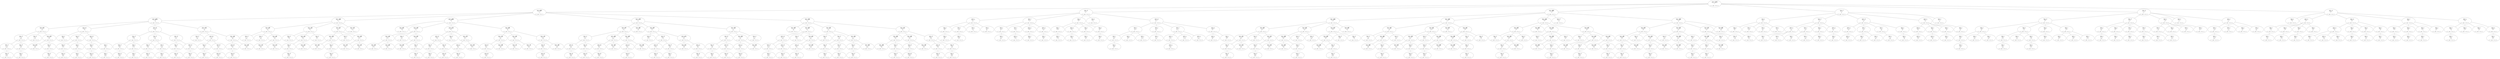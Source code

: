 graph "G" {
  node [
    fontname = "Courier";
  ];
  "26515" [
    label = "Visits: 1793269\nValue: 1791181.5\nX . O \n. X . \n. . . \n\nO \"X\" jogou, vez do \"O\":\n";
  ];
  "26516" [
    label = "Visits: 806256\nValue: 805127\nX . O \n. X . \n. . O \n\nO \"O\" jogou, vez do \"X\":\n";
  ];
  "26517" [
    label = "Visits: 158265\nValue: 158023.5\nX . O \n. X X \n. . O \n\nO \"X\" jogou, vez do \"O\":\n";
  ];
  "26518" [
    label = "Visits: 81341\nValue: 81273\nX . O \n. X X \nO . O \n\nO \"O\" jogou, vez do \"X\":\n";
  ];
  "26519" [
    label = "Visits: 22\nValue: 0\nX . O \n. X X \nO X O \n\nO \"X\" jogou, vez do \"O\":\n";
  ];
  "26520" [
    label = "Visits: 11\nValue: 0\nX . O \nO X X \nO X O \n\nO \"O\" jogou, vez do \"X\":\n";
  ];
  "26521" [
    label = "Visits: 10\nValue: 0\nX X O \nO X X \nO X O \n\nO \"X\" jogou, vez do \"O\":\n";
  ];
  "26522" [
    label = "Visits: 10\nValue: 0\nX O O \n. X X \nO X O \n\nO \"O\" jogou, vez do \"X\":\n";
  ];
  "26523" [
    label = "Visits: 9\nValue: 0\nX O O \nX X X \nO X O \n\nO \"X\" jogou, vez do \"O\":\n";
  ];
  "26524" [
    label = "Visits: 22\nValue: 0\nX . O \nX X X \nO . O \n\nO \"X\" jogou, vez do \"O\":\n";
  ];
  "26525" [
    label = "Visits: 81296\nValue: 81273\nX X O \n. X X \nO . O \n\nO \"X\" jogou, vez do \"O\":\n";
  ];
  "26526" [
    label = "Visits: 81273\nValue: 81273\nX X O \n. X X \nO O O \n\nO \"O\" jogou, vez do \"X\":\n";
  ];
  "26527" [
    label = "Visits: 22\nValue: 0\nX X O \nO X X \nO . O \n\nO \"O\" jogou, vez do \"X\":\n";
  ];
  "26528" [
    label = "Visits: 21\nValue: 0\nX X O \nO X X \nO X O \n\nO \"X\" jogou, vez do \"O\":\n";
  ];
  "26529" [
    label = "Visits: 45\nValue: 12.5\nX O O \n. X X \n. . O \n\nO \"O\" jogou, vez do \"X\":\n";
  ];
  "26530" [
    label = "Visits: 8\nValue: 0\nX O O \nX X X \n. . O \n\nO \"X\" jogou, vez do \"O\":\n";
  ];
  "26531" [
    label = "Visits: 18\nValue: 6\nX O O \n. X X \nX . O \n\nO \"X\" jogou, vez do \"O\":\n";
  ];
  "26532" [
    label = "Visits: 12\nValue: 6\nX O O \nO X X \nX . O \n\nO \"O\" jogou, vez do \"X\":\n";
  ];
  "26533" [
    label = "Visits: 11\nValue: 5.5\nX O O \nO X X \nX X O \n\nO \"X\" jogou, vez do \"O\":\n";
  ];
  "26534" [
    label = "Visits: 5\nValue: 0\nX O O \n. X X \nX O O \n\nO \"O\" jogou, vez do \"X\":\n";
  ];
  "26535" [
    label = "Visits: 4\nValue: 0\nX O O \nX X X \nX O O \n\nO \"X\" jogou, vez do \"O\":\n";
  ];
  "26536" [
    label = "Visits: 18\nValue: 6.5\nX O O \n. X X \n. X O \n\nO \"X\" jogou, vez do \"O\":\n";
  ];
  "26537" [
    label = "Visits: 12\nValue: 6\nX O O \nO X X \n. X O \n\nO \"O\" jogou, vez do \"X\":\n";
  ];
  "26538" [
    label = "Visits: 11\nValue: 5.5\nX O O \nO X X \nX X O \n\nO \"X\" jogou, vez do \"O\":\n";
  ];
  "26539" [
    label = "Visits: 5\nValue: 0\nX O O \n. X X \nO X O \n\nO \"O\" jogou, vez do \"X\":\n";
  ];
  "26540" [
    label = "Visits: 4\nValue: 0\nX O O \nX X X \nO X O \n\nO \"X\" jogou, vez do \"O\":\n";
  ];
  "26541" [
    label = "Visits: 65\nValue: 26.5\nX . O \nO X X \n. . O \n\nO \"O\" jogou, vez do \"X\":\n";
  ];
  "26542" [
    label = "Visits: 18\nValue: 6\nX X O \nO X X \n. . O \n\nO \"X\" jogou, vez do \"O\":\n";
  ];
  "26543" [
    label = "Visits: 12\nValue: 6\nX X O \nO X X \n. O O \n\nO \"O\" jogou, vez do \"X\":\n";
  ];
  "26544" [
    label = "Visits: 11\nValue: 5.5\nX X O \nO X X \nX O O \n\nO \"X\" jogou, vez do \"O\":\n";
  ];
  "26545" [
    label = "Visits: 5\nValue: 0\nX X O \nO X X \nO . O \n\nO \"O\" jogou, vez do \"X\":\n";
  ];
  "26546" [
    label = "Visits: 4\nValue: 0\nX X O \nO X X \nO X O \n\nO \"X\" jogou, vez do \"O\":\n";
  ];
  "26547" [
    label = "Visits: 18\nValue: 6\nX . O \nO X X \n. X O \n\nO \"X\" jogou, vez do \"O\":\n";
  ];
  "26548" [
    label = "Visits: 12\nValue: 6\nX O O \nO X X \n. X O \n\nO \"O\" jogou, vez do \"X\":\n";
  ];
  "26549" [
    label = "Visits: 11\nValue: 5.5\nX O O \nO X X \nX X O \n\nO \"X\" jogou, vez do \"O\":\n";
  ];
  "26550" [
    label = "Visits: 5\nValue: 0\nX . O \nO X X \nO X O \n\nO \"O\" jogou, vez do \"X\":\n";
  ];
  "26551" [
    label = "Visits: 4\nValue: 0\nX X O \nO X X \nO X O \n\nO \"X\" jogou, vez do \"O\":\n";
  ];
  "26552" [
    label = "Visits: 28\nValue: 14\nX . O \nO X X \nX . O \n\nO \"X\" jogou, vez do \"O\":\n";
  ];
  "26553" [
    label = "Visits: 14\nValue: 7\nX O O \nO X X \nX . O \n\nO \"O\" jogou, vez do \"X\":\n";
  ];
  "26554" [
    label = "Visits: 13\nValue: 6.5\nX O O \nO X X \nX X O \n\nO \"X\" jogou, vez do \"O\":\n";
  ];
  "26555" [
    label = "Visits: 13\nValue: 6.5\nX . O \nO X X \nX O O \n\nO \"O\" jogou, vez do \"X\":\n";
  ];
  "26556" [
    label = "Visits: 12\nValue: 6\nX X O \nO X X \nX O O \n\nO \"X\" jogou, vez do \"O\":\n";
  ];
  "26557" [
    label = "Visits: 76813\nValue: 76710.5\nX . O \n. X X \n. O O \n\nO \"O\" jogou, vez do \"X\":\n";
  ];
  "26558" [
    label = "Visits: 22\nValue: 0\nX . O \nX X X \n. O O \n\nO \"X\" jogou, vez do \"O\":\n";
  ];
  "26559" [
    label = "Visits: 62\nValue: 25.5\nX . O \n. X X \nX O O \n\nO \"X\" jogou, vez do \"O\":\n";
  ];
  "26560" [
    label = "Visits: 11\nValue: 0\nX O O \n. X X \nX O O \n\nO \"O\" jogou, vez do \"X\":\n";
  ];
  "26561" [
    label = "Visits: 10\nValue: 0\nX O O \nX X X \nX O O \n\nO \"X\" jogou, vez do \"O\":\n";
  ];
  "26562" [
    label = "Visits: 50\nValue: 25\nX . O \nO X X \nX O O \n\nO \"O\" jogou, vez do \"X\":\n";
  ];
  "26563" [
    label = "Visits: 49\nValue: 24.5\nX X O \nO X X \nX O O \n\nO \"X\" jogou, vez do \"O\":\n";
  ];
  "26564" [
    label = "Visits: 76728\nValue: 76685\nX X O \n. X X \n. O O \n\nO \"X\" jogou, vez do \"O\":\n";
  ];
  "26565" [
    label = "Visits: 85\nValue: 42.5\nX X O \nO X X \n. O O \n\nO \"O\" jogou, vez do \"X\":\n";
  ];
  "26566" [
    label = "Visits: 84\nValue: 42\nX X O \nO X X \nX O O \n\nO \"X\" jogou, vez do \"O\":\n";
  ];
  "26567" [
    label = "Visits: 76642\nValue: 76642\nX X O \n. X X \nO O O \n\nO \"O\" jogou, vez do \"X\":\n";
  ];
  "26568" [
    label = "Visits: 176228\nValue: 176080\nX . O \nX X . \n. . O \n\nO \"X\" jogou, vez do \"O\":\n";
  ];
  "26569" [
    label = "Visits: 43530\nValue: 43487\nX . O \nX X . \n. O O \n\nO \"O\" jogou, vez do \"X\":\n";
  ];
  "26570" [
    label = "Visits: 21\nValue: 0\nX . O \nX X . \nX O O \n\nO \"X\" jogou, vez do \"O\":\n";
  ];
  "26571" [
    label = "Visits: 21\nValue: 0\nX . O \nX X X \n. O O \n\nO \"X\" jogou, vez do \"O\":\n";
  ];
  "26572" [
    label = "Visits: 43487\nValue: 43487\nX X O \nX X . \n. O O \n\nO \"X\" jogou, vez do \"O\":\n";
  ];
  "26573" [
    label = "Visits: 21743\nValue: 21743\nX X O \nX X O \n. O O \n\nO \"O\" jogou, vez do \"X\":\n";
  ];
  "26574" [
    label = "Visits: 21743\nValue: 21743\nX X O \nX X . \nO O O \n\nO \"O\" jogou, vez do \"X\":\n";
  ];
  "26575" [
    label = "Visits: 41559\nValue: 41495\nX O O \nX X . \n. . O \n\nO \"O\" jogou, vez do \"X\":\n";
  ];
  "26576" [
    label = "Visits: 21\nValue: 0\nX O O \nX X X \n. . O \n\nO \"X\" jogou, vez do \"O\":\n";
  ];
  "26577" [
    label = "Visits: 41516\nValue: 41495\nX O O \nX X . \n. X O \n\nO \"X\" jogou, vez do \"O\":\n";
  ];
  "26578" [
    label = "Visits: 21\nValue: 0\nX O O \nX X . \nO X O \n\nO \"O\" jogou, vez do \"X\":\n";
  ];
  "26579" [
    label = "Visits: 20\nValue: 0\nX O O \nX X X \nO X O \n\nO \"X\" jogou, vez do \"O\":\n";
  ];
  "26580" [
    label = "Visits: 41494\nValue: 41494\nX O O \nX X O \n. X O \n\nO \"O\" jogou, vez do \"X\":\n";
  ];
  "26581" [
    label = "Visits: 21\nValue: 0\nX O O \nX X . \nX . O \n\nO \"X\" jogou, vez do \"O\":\n";
  ];
  "26582" [
    label = "Visits: 43715\nValue: 43674\nX . O \nX X . \nO . O \n\nO \"O\" jogou, vez do \"X\":\n";
  ];
  "26583" [
    label = "Visits: 21188\nValue: 21168\nX . O \nX X . \nO X O \n\nO \"X\" jogou, vez do \"O\":\n";
  ];
  "26584" [
    label = "Visits: 21168\nValue: 21168\nX . O \nX X O \nO X O \n\nO \"O\" jogou, vez do \"X\":\n";
  ];
  "26585" [
    label = "Visits: 19\nValue: 0\nX O O \nX X . \nO X O \n\nO \"O\" jogou, vez do \"X\":\n";
  ];
  "26586" [
    label = "Visits: 18\nValue: 0\nX O O \nX X X \nO X O \n\nO \"X\" jogou, vez do \"O\":\n";
  ];
  "26587" [
    label = "Visits: 21\nValue: 0\nX . O \nX X X \nO . O \n\nO \"X\" jogou, vez do \"O\":\n";
  ];
  "26588" [
    label = "Visits: 22505\nValue: 22505\nX X O \nX X . \nO . O \n\nO \"X\" jogou, vez do \"O\":\n";
  ];
  "26589" [
    label = "Visits: 11252\nValue: 11252\nX X O \nX X O \nO . O \n\nO \"O\" jogou, vez do \"X\":\n";
  ];
  "26590" [
    label = "Visits: 11252\nValue: 11252\nX X O \nX X . \nO O O \n\nO \"O\" jogou, vez do \"X\":\n";
  ];
  "26591" [
    label = "Visits: 47423\nValue: 47423\nX . O \nX X O \n. . O \n\nO \"O\" jogou, vez do \"X\":\n";
  ];
  "26592" [
    label = "Visits: 165902\nValue: 165699.5\nX X O \n. X . \n. . O \n\nO \"X\" jogou, vez do \"O\":\n";
  ];
  "26593" [
    label = "Visits: 46072\nValue: 46072\nX X O \n. X O \n. . O \n\nO \"O\" jogou, vez do \"X\":\n";
  ];
  "26594" [
    label = "Visits: 42406\nValue: 42365\nX X O \n. X . \nO . O \n\nO \"O\" jogou, vez do \"X\":\n";
  ];
  "26595" [
    label = "Visits: 21842\nValue: 21842\nX X O \nX X . \nO . O \n\nO \"X\" jogou, vez do \"O\":\n";
  ];
  "26596" [
    label = "Visits: 10921\nValue: 10921\nX X O \nX X O \nO . O \n\nO \"O\" jogou, vez do \"X\":\n";
  ];
  "26597" [
    label = "Visits: 10920\nValue: 10920\nX X O \nX X . \nO O O \n\nO \"O\" jogou, vez do \"X\":\n";
  ];
  "26598" [
    label = "Visits: 21\nValue: 0\nX X O \n. X . \nO X O \n\nO \"X\" jogou, vez do \"O\":\n";
  ];
  "26599" [
    label = "Visits: 20542\nValue: 20522\nX X O \n. X X \nO . O \n\nO \"X\" jogou, vez do \"O\":\n";
  ];
  "26600" [
    label = "Visits: 20522\nValue: 20522\nX X O \n. X X \nO O O \n\nO \"O\" jogou, vez do \"X\":\n";
  ];
  "26601" [
    label = "Visits: 19\nValue: 0\nX X O \nO X X \nO . O \n\nO \"O\" jogou, vez do \"X\":\n";
  ];
  "26602" [
    label = "Visits: 18\nValue: 0\nX X O \nO X X \nO X O \n\nO \"X\" jogou, vez do \"O\":\n";
  ];
  "26603" [
    label = "Visits: 37339\nValue: 37244.5\nX X O \nO X . \n. . O \n\nO \"O\" jogou, vez do \"X\":\n";
  ];
  "26604" [
    label = "Visits: 57\nValue: 23.5\nX X O \nO X X \n. . O \n\nO \"X\" jogou, vez do \"O\":\n";
  ];
  "26605" [
    label = "Visits: 10\nValue: 0\nX X O \nO X X \nO . O \n\nO \"O\" jogou, vez do \"X\":\n";
  ];
  "26606" [
    label = "Visits: 9\nValue: 0\nX X O \nO X X \nO X O \n\nO \"X\" jogou, vez do \"O\":\n";
  ];
  "26607" [
    label = "Visits: 46\nValue: 23\nX X O \nO X X \n. O O \n\nO \"O\" jogou, vez do \"X\":\n";
  ];
  "26608" [
    label = "Visits: 45\nValue: 22.5\nX X O \nO X X \nX O O \n\nO \"X\" jogou, vez do \"O\":\n";
  ];
  "26609" [
    label = "Visits: 21\nValue: 0\nX X O \nO X . \n. X O \n\nO \"X\" jogou, vez do \"O\":\n";
  ];
  "26610" [
    label = "Visits: 37260\nValue: 37221\nX X O \nO X . \nX . O \n\nO \"X\" jogou, vez do \"O\":\n";
  ];
  "26611" [
    label = "Visits: 77\nValue: 38.5\nX X O \nO X . \nX O O \n\nO \"O\" jogou, vez do \"X\":\n";
  ];
  "26612" [
    label = "Visits: 76\nValue: 38\nX X O \nO X X \nX O O \n\nO \"X\" jogou, vez do \"O\":\n";
  ];
  "26613" [
    label = "Visits: 37182\nValue: 37182\nX X O \nO X O \nX . O \n\nO \"O\" jogou, vez do \"X\":\n";
  ];
  "26614" [
    label = "Visits: 40084\nValue: 40018\nX X O \n. X . \n. O O \n\nO \"O\" jogou, vez do \"X\":\n";
  ];
  "26615" [
    label = "Visits: 12765\nValue: 12732\nX X O \n. X . \nX O O \n\nO \"X\" jogou, vez do \"O\":\n";
  ];
  "26616" [
    label = "Visits: 66\nValue: 33\nX X O \nO X . \nX O O \n\nO \"O\" jogou, vez do \"X\":\n";
  ];
  "26617" [
    label = "Visits: 65\nValue: 32.5\nX X O \nO X X \nX O O \n\nO \"X\" jogou, vez do \"O\":\n";
  ];
  "26618" [
    label = "Visits: 12698\nValue: 12698\nX X O \n. X O \nX O O \n\nO \"O\" jogou, vez do \"X\":\n";
  ];
  "26619" [
    label = "Visits: 14553\nValue: 14553\nX X O \nX X . \n. O O \n\nO \"X\" jogou, vez do \"O\":\n";
  ];
  "26620" [
    label = "Visits: 7276\nValue: 7276\nX X O \nX X . \nO O O \n\nO \"O\" jogou, vez do \"X\":\n";
  ];
  "26621" [
    label = "Visits: 7276\nValue: 7276\nX X O \nX X O \n. O O \n\nO \"O\" jogou, vez do \"X\":\n";
  ];
  "26622" [
    label = "Visits: 12765\nValue: 12732\nX X O \n. X X \n. O O \n\nO \"X\" jogou, vez do \"O\":\n";
  ];
  "26623" [
    label = "Visits: 66\nValue: 33\nX X O \nO X X \n. O O \n\nO \"O\" jogou, vez do \"X\":\n";
  ];
  "26624" [
    label = "Visits: 65\nValue: 32.5\nX X O \nO X X \nX O O \n\nO \"X\" jogou, vez do \"O\":\n";
  ];
  "26625" [
    label = "Visits: 12698\nValue: 12698\nX X O \n. X X \nO O O \n\nO \"O\" jogou, vez do \"X\":\n";
  ];
  "26626" [
    label = "Visits: 147998\nValue: 147706\nX . O \n. X . \nX . O \n\nO \"X\" jogou, vez do \"O\":\n";
  ];
  "26627" [
    label = "Visits: 33824\nValue: 33717\nX . O \nO X . \nX . O \n\nO \"O\" jogou, vez do \"X\":\n";
  ];
  "26628" [
    label = "Visits: 74\nValue: 37\nX . O \nO X X \nX . O \n\nO \"X\" jogou, vez do \"O\":\n";
  ];
  "26629" [
    label = "Visits: 37\nValue: 18.5\nX . O \nO X X \nX O O \n\nO \"O\" jogou, vez do \"X\":\n";
  ];
  "26630" [
    label = "Visits: 36\nValue: 18\nX X O \nO X X \nX O O \n\nO \"X\" jogou, vez do \"O\":\n";
  ];
  "26631" [
    label = "Visits: 36\nValue: 18\nX O O \nO X X \nX . O \n\nO \"O\" jogou, vez do \"X\":\n";
  ];
  "26632" [
    label = "Visits: 35\nValue: 17.5\nX O O \nO X X \nX X O \n\nO \"X\" jogou, vez do \"O\":\n";
  ];
  "26633" [
    label = "Visits: 16891\nValue: 16856.5\nX . O \nO X . \nX X O \n\nO \"X\" jogou, vez do \"O\":\n";
  ];
  "26634" [
    label = "Visits: 69\nValue: 34.5\nX O O \nO X . \nX X O \n\nO \"O\" jogou, vez do \"X\":\n";
  ];
  "26635" [
    label = "Visits: 68\nValue: 34\nX O O \nO X X \nX X O \n\nO \"X\" jogou, vez do \"O\":\n";
  ];
  "26636" [
    label = "Visits: 16821\nValue: 16821\nX . O \nO X O \nX X O \n\nO \"O\" jogou, vez do \"X\":\n";
  ];
  "26637" [
    label = "Visits: 16858\nValue: 16823\nX X O \nO X . \nX . O \n\nO \"X\" jogou, vez do \"O\":\n";
  ];
  "26638" [
    label = "Visits: 69\nValue: 34.5\nX X O \nO X . \nX O O \n\nO \"O\" jogou, vez do \"X\":\n";
  ];
  "26639" [
    label = "Visits: 68\nValue: 34\nX X O \nO X X \nX O O \n\nO \"X\" jogou, vez do \"O\":\n";
  ];
  "26640" [
    label = "Visits: 16788\nValue: 16788\nX X O \nO X O \nX . O \n\nO \"O\" jogou, vez do \"X\":\n";
  ];
  "26641" [
    label = "Visits: 43602\nValue: 43602\nX . O \n. X O \nX . O \n\nO \"O\" jogou, vez do \"X\":\n";
  ];
  "26642" [
    label = "Visits: 35289\nValue: 35197\nX O O \n. X . \nX . O \n\nO \"O\" jogou, vez do \"X\":\n";
  ];
  "26643" [
    label = "Visits: 20\nValue: 0\nX O O \nX X . \nX . O \n\nO \"X\" jogou, vez do \"O\":\n";
  ];
  "26644" [
    label = "Visits: 56\nValue: 23\nX O O \n. X X \nX . O \n\nO \"X\" jogou, vez do \"O\":\n";
  ];
  "26645" [
    label = "Visits: 45\nValue: 22.5\nX O O \nO X X \nX . O \n\nO \"O\" jogou, vez do \"X\":\n";
  ];
  "26646" [
    label = "Visits: 44\nValue: 22\nX O O \nO X X \nX X O \n\nO \"X\" jogou, vez do \"O\":\n";
  ];
  "26647" [
    label = "Visits: 10\nValue: 0\nX O O \n. X X \nX O O \n\nO \"O\" jogou, vez do \"X\":\n";
  ];
  "26648" [
    label = "Visits: 9\nValue: 0\nX O O \nX X X \nX O O \n\nO \"X\" jogou, vez do \"O\":\n";
  ];
  "26649" [
    label = "Visits: 35212\nValue: 35173.5\nX O O \n. X . \nX X O \n\nO \"X\" jogou, vez do \"O\":\n";
  ];
  "26650" [
    label = "Visits: 35134\nValue: 35134\nX O O \n. X O \nX X O \n\nO \"O\" jogou, vez do \"X\":\n";
  ];
  "26651" [
    label = "Visits: 77\nValue: 38.5\nX O O \nO X . \nX X O \n\nO \"O\" jogou, vez do \"X\":\n";
  ];
  "26652" [
    label = "Visits: 76\nValue: 38\nX O O \nO X X \nX X O \n\nO \"X\" jogou, vez do \"O\":\n";
  ];
  "26653" [
    label = "Visits: 35282\nValue: 35189\nX . O \n. X . \nX O O \n\nO \"O\" jogou, vez do \"X\":\n";
  ];
  "26654" [
    label = "Visits: 56\nValue: 23\nX . O \n. X X \nX O O \n\nO \"X\" jogou, vez do \"O\":\n";
  ];
  "26655" [
    label = "Visits: 10\nValue: 0\nX O O \n. X X \nX O O \n\nO \"O\" jogou, vez do \"X\":\n";
  ];
  "26656" [
    label = "Visits: 9\nValue: 0\nX O O \nX X X \nX O O \n\nO \"X\" jogou, vez do \"O\":\n";
  ];
  "26657" [
    label = "Visits: 45\nValue: 22.5\nX . O \nO X X \nX O O \n\nO \"O\" jogou, vez do \"X\":\n";
  ];
  "26658" [
    label = "Visits: 44\nValue: 22\nX X O \nO X X \nX O O \n\nO \"X\" jogou, vez do \"O\":\n";
  ];
  "26659" [
    label = "Visits: 35204\nValue: 35165\nX X O \n. X . \nX O O \n\nO \"X\" jogou, vez do \"O\":\n";
  ];
  "26660" [
    label = "Visits: 77\nValue: 38.5\nX X O \nO X . \nX O O \n\nO \"O\" jogou, vez do \"X\":\n";
  ];
  "26661" [
    label = "Visits: 76\nValue: 38\nX X O \nO X X \nX O O \n\nO \"X\" jogou, vez do \"O\":\n";
  ];
  "26662" [
    label = "Visits: 35126\nValue: 35126\nX X O \n. X O \nX O O \n\nO \"O\" jogou, vez do \"X\":\n";
  ];
  "26663" [
    label = "Visits: 21\nValue: 0\nX . O \nX X . \nX O O \n\nO \"X\" jogou, vez do \"O\":\n";
  ];
  "26664" [
    label = "Visits: 157862\nValue: 157618\nX . O \n. X . \n. X O \n\nO \"X\" jogou, vez do \"O\":\n";
  ];
  "26665" [
    label = "Visits: 44999\nValue: 44999\nX . O \n. X O \n. X O \n\nO \"O\" jogou, vez do \"X\":\n";
  ];
  "26666" [
    label = "Visits: 36489\nValue: 36396\nX . O \nO X . \n. X O \n\nO \"O\" jogou, vez do \"X\":\n";
  ];
  "26667" [
    label = "Visits: 54\nValue: 21.5\nX . O \nO X X \n. X O \n\nO \"X\" jogou, vez do \"O\":\n";
  ];
  "26668" [
    label = "Visits: 10\nValue: 0\nX . O \nO X X \nO X O \n\nO \"O\" jogou, vez do \"X\":\n";
  ];
  "26669" [
    label = "Visits: 9\nValue: 0\nX X O \nO X X \nO X O \n\nO \"X\" jogou, vez do \"O\":\n";
  ];
  "26670" [
    label = "Visits: 43\nValue: 21.5\nX O O \nO X X \n. X O \n\nO \"O\" jogou, vez do \"X\":\n";
  ];
  "26671" [
    label = "Visits: 42\nValue: 21\nX O O \nO X X \nX X O \n\nO \"X\" jogou, vez do \"O\":\n";
  ];
  "26672" [
    label = "Visits: 21\nValue: 0\nX X O \nO X . \n. X O \n\nO \"X\" jogou, vez do \"O\":\n";
  ];
  "26673" [
    label = "Visits: 36413\nValue: 36374\nX . O \nO X . \nX X O \n\nO \"X\" jogou, vez do \"O\":\n";
  ];
  "26674" [
    label = "Visits: 77\nValue: 38.5\nX O O \nO X . \nX X O \n\nO \"O\" jogou, vez do \"X\":\n";
  ];
  "26675" [
    label = "Visits: 76\nValue: 38\nX O O \nO X X \nX X O \n\nO \"X\" jogou, vez do \"O\":\n";
  ];
  "26676" [
    label = "Visits: 36335\nValue: 36335\nX . O \nO X O \nX X O \n\nO \"O\" jogou, vez do \"X\":\n";
  ];
  "26677" [
    label = "Visits: 39253\nValue: 39189\nX . O \n. X . \nO X O \n\nO \"O\" jogou, vez do \"X\":\n";
  ];
  "26678" [
    label = "Visits: 21\nValue: 0\nX X O \n. X . \nO X O \n\nO \"X\" jogou, vez do \"O\":\n";
  ];
  "26679" [
    label = "Visits: 21\nValue: 0\nX . O \n. X X \nO X O \n\nO \"X\" jogou, vez do \"O\":\n";
  ];
  "26680" [
    label = "Visits: 10\nValue: 0\nX O O \n. X X \nO X O \n\nO \"O\" jogou, vez do \"X\":\n";
  ];
  "26681" [
    label = "Visits: 9\nValue: 0\nX O O \nX X X \nO X O \n\nO \"X\" jogou, vez do \"O\":\n";
  ];
  "26682" [
    label = "Visits: 10\nValue: 0\nX . O \nO X X \nO X O \n\nO \"O\" jogou, vez do \"X\":\n";
  ];
  "26683" [
    label = "Visits: 9\nValue: 0\nX X O \nO X X \nO X O \n\nO \"X\" jogou, vez do \"O\":\n";
  ];
  "26684" [
    label = "Visits: 39210\nValue: 39189\nX . O \nX X . \nO X O \n\nO \"X\" jogou, vez do \"O\":\n";
  ];
  "26685" [
    label = "Visits: 21\nValue: 0\nX O O \nX X . \nO X O \n\nO \"O\" jogou, vez do \"X\":\n";
  ];
  "26686" [
    label = "Visits: 20\nValue: 0\nX O O \nX X X \nO X O \n\nO \"X\" jogou, vez do \"O\":\n";
  ];
  "26687" [
    label = "Visits: 39188\nValue: 39188\nX . O \nX X O \nO X O \n\nO \"O\" jogou, vez do \"X\":\n";
  ];
  "26688" [
    label = "Visits: 37120\nValue: 37033\nX O O \n. X . \n. X O \n\nO \"O\" jogou, vez do \"X\":\n";
  ];
  "26689" [
    label = "Visits: 19004\nValue: 18984\nX O O \nX X . \n. X O \n\nO \"X\" jogou, vez do \"O\":\n";
  ];
  "26690" [
    label = "Visits: 18984\nValue: 18984\nX O O \nX X O \n. X O \n\nO \"O\" jogou, vez do \"X\":\n";
  ];
  "26691" [
    label = "Visits: 19\nValue: 0\nX O O \nX X . \nO X O \n\nO \"O\" jogou, vez do \"X\":\n";
  ];
  "26692" [
    label = "Visits: 18\nValue: 0\nX O O \nX X X \nO X O \n\nO \"X\" jogou, vez do \"O\":\n";
  ];
  "26693" [
    label = "Visits: 18061\nValue: 18026\nX O O \n. X . \nX X O \n\nO \"X\" jogou, vez do \"O\":\n";
  ];
  "26694" [
    label = "Visits: 70\nValue: 35\nX O O \nO X . \nX X O \n\nO \"O\" jogou, vez do \"X\":\n";
  ];
  "26695" [
    label = "Visits: 69\nValue: 34.5\nX O O \nO X X \nX X O \n\nO \"X\" jogou, vez do \"O\":\n";
  ];
  "26696" [
    label = "Visits: 17990\nValue: 17990\nX O O \n. X O \nX X O \n\nO \"O\" jogou, vez do \"X\":\n";
  ];
  "26697" [
    label = "Visits: 54\nValue: 22\nX O O \n. X X \n. X O \n\nO \"X\" jogou, vez do \"O\":\n";
  ];
  "26698" [
    label = "Visits: 43\nValue: 21.5\nX O O \nO X X \n. X O \n\nO \"O\" jogou, vez do \"X\":\n";
  ];
  "26699" [
    label = "Visits: 42\nValue: 21\nX O O \nO X X \nX X O \n\nO \"X\" jogou, vez do \"O\":\n";
  ];
  "26700" [
    label = "Visits: 10\nValue: 0\nX O O \n. X X \nO X O \n\nO \"O\" jogou, vez do \"X\":\n";
  ];
  "26701" [
    label = "Visits: 9\nValue: 0\nX O O \nX X X \nO X O \n\nO \"X\" jogou, vez do \"O\":\n";
  ];
  "26702" [
    label = "Visits: 48\nValue: 11\nX . O \nO X . \n. . . \n\nO \"O\" jogou, vez do \"X\":\n";
  ];
  "26703" [
    label = "Visits: 7\nValue: 0.5\nX . O \nO X . \n. X . \n\nO \"X\" jogou, vez do \"O\":\n";
  ];
  "26704" [
    label = "Visits: 2\nValue: 0\nX O O \nO X . \n. X . \n\nO \"O\" jogou, vez do \"X\":\n";
  ];
  "26705" [
    label = "Visits: 1\nValue: 0\nX O O \nO X . \nX X . \n\nO \"X\" jogou, vez do \"O\":\n";
  ];
  "26706" [
    label = "Visits: 2\nValue: 0\nX . O \nO X O \n. X . \n\nO \"O\" jogou, vez do \"X\":\n";
  ];
  "26707" [
    label = "Visits: 1\nValue: 0\nX X O \nO X O \n. X . \n\nO \"X\" jogou, vez do \"O\":\n";
  ];
  "26708" [
    label = "Visits: 1\nValue: 0\nX . O \nO X . \n. X O \n\nO \"O\" jogou, vez do \"X\":\n";
  ];
  "26709" [
    label = "Visits: 1\nValue: 0\nX . O \nO X . \nO X . \n\nO \"O\" jogou, vez do \"X\":\n";
  ];
  "26710" [
    label = "Visits: 9\nValue: 2\nX . O \nO X X \n. . . \n\nO \"X\" jogou, vez do \"O\":\n";
  ];
  "26711" [
    label = "Visits: 2\nValue: 0\nX . O \nO X X \nO . . \n\nO \"O\" jogou, vez do \"X\":\n";
  ];
  "26712" [
    label = "Visits: 1\nValue: 0\nX . O \nO X X \nO X . \n\nO \"X\" jogou, vez do \"O\":\n";
  ];
  "26713" [
    label = "Visits: 2\nValue: 1\nX . O \nO X X \n. . O \n\nO \"O\" jogou, vez do \"X\":\n";
  ];
  "26714" [
    label = "Visits: 1\nValue: 0.5\nX X O \nO X X \n. . O \n\nO \"X\" jogou, vez do \"O\":\n";
  ];
  "26715" [
    label = "Visits: 2\nValue: 0.5\nX O O \nO X X \n. . . \n\nO \"O\" jogou, vez do \"X\":\n";
  ];
  "26716" [
    label = "Visits: 1\nValue: 0\nX O O \nO X X \n. X . \n\nO \"X\" jogou, vez do \"O\":\n";
  ];
  "26717" [
    label = "Visits: 2\nValue: 0.5\nX . O \nO X X \n. O . \n\nO \"O\" jogou, vez do \"X\":\n";
  ];
  "26718" [
    label = "Visits: 1\nValue: 0\nX X O \nO X X \n. O . \n\nO \"X\" jogou, vez do \"O\":\n";
  ];
  "26719" [
    label = "Visits: 9\nValue: 2\nX X O \nO X . \n. . . \n\nO \"X\" jogou, vez do \"O\":\n";
  ];
  "26720" [
    label = "Visits: 2\nValue: 1\nX X O \nO X O \n. . . \n\nO \"O\" jogou, vez do \"X\":\n";
  ];
  "26721" [
    label = "Visits: 1\nValue: 0\nX X O \nO X O \n. . X \n\nO \"X\" jogou, vez do \"O\":\n";
  ];
  "26722" [
    label = "Visits: 2\nValue: 0.5\nX X O \nO X . \n. . O \n\nO \"O\" jogou, vez do \"X\":\n";
  ];
  "26723" [
    label = "Visits: 1\nValue: 0\nX X O \nO X X \n. . O \n\nO \"X\" jogou, vez do \"O\":\n";
  ];
  "26724" [
    label = "Visits: 2\nValue: 0\nX X O \nO X . \n. O . \n\nO \"O\" jogou, vez do \"X\":\n";
  ];
  "26725" [
    label = "Visits: 1\nValue: 0\nX X O \nO X X \n. O . \n\nO \"X\" jogou, vez do \"O\":\n";
  ];
  "26726" [
    label = "Visits: 2\nValue: 0\nX X O \nO X . \nO . . \n\nO \"O\" jogou, vez do \"X\":\n";
  ];
  "26727" [
    label = "Visits: 1\nValue: 0\nX X O \nO X . \nO X . \n\nO \"X\" jogou, vez do \"O\":\n";
  ];
  "26728" [
    label = "Visits: 6\nValue: 0\nX . O \nO X . \n. . X \n\nO \"X\" jogou, vez do \"O\":\n";
  ];
  "26729" [
    label = "Visits: 16\nValue: 6.5\nX . O \nO X . \nX . . \n\nO \"X\" jogou, vez do \"O\":\n";
  ];
  "26730" [
    label = "Visits: 5\nValue: 2\nX . O \nO X O \nX . . \n\nO \"O\" jogou, vez do \"X\":\n";
  ];
  "26731" [
    label = "Visits: 2\nValue: 1\nX . O \nO X O \nX X . \n\nO \"X\" jogou, vez do \"O\":\n";
  ];
  "26732" [
    label = "Visits: 1\nValue: 0\nX O O \nO X O \nX X . \n\nO \"O\" jogou, vez do \"X\":\n";
  ];
  "26733" [
    label = "Visits: 1\nValue: 0\nX X O \nO X O \nX . . \n\nO \"X\" jogou, vez do \"O\":\n";
  ];
  "26734" [
    label = "Visits: 1\nValue: 0\nX . O \nO X O \nX . X \n\nO \"X\" jogou, vez do \"O\":\n";
  ];
  "26735" [
    label = "Visits: 2\nValue: 0\nX . O \nO X . \nX O . \n\nO \"O\" jogou, vez do \"X\":\n";
  ];
  "26736" [
    label = "Visits: 1\nValue: 0\nX . O \nO X . \nX O X \n\nO \"X\" jogou, vez do \"O\":\n";
  ];
  "26737" [
    label = "Visits: 5\nValue: 3\nX . O \nO X . \nX . O \n\nO \"O\" jogou, vez do \"X\":\n";
  ];
  "26738" [
    label = "Visits: 2\nValue: 1.5\nX X O \nO X . \nX . O \n\nO \"X\" jogou, vez do \"O\":\n";
  ];
  "26739" [
    label = "Visits: 1\nValue: 0.5\nX X O \nO X . \nX O O \n\nO \"O\" jogou, vez do \"X\":\n";
  ];
  "26740" [
    label = "Visits: 1\nValue: 0.5\nX . O \nO X X \nX . O \n\nO \"X\" jogou, vez do \"O\":\n";
  ];
  "26741" [
    label = "Visits: 1\nValue: 0.5\nX . O \nO X . \nX X O \n\nO \"X\" jogou, vez do \"O\":\n";
  ];
  "26742" [
    label = "Visits: 3\nValue: 0.5\nX O O \nO X . \nX . . \n\nO \"O\" jogou, vez do \"X\":\n";
  ];
  "26743" [
    label = "Visits: 1\nValue: 0.5\nX O O \nO X . \nX X . \n\nO \"X\" jogou, vez do \"O\":\n";
  ];
  "26744" [
    label = "Visits: 1\nValue: 0\nX O O \nO X X \nX . . \n\nO \"X\" jogou, vez do \"O\":\n";
  ];
  "26745" [
    label = "Visits: 986835\nValue: 986020\nX . O \n. X O \n. . . \n\nO \"O\" jogou, vez do \"X\":\n";
  ];
  "26746" [
    label = "Visits: 246646\nValue: 246449\nX . O \nX X O \n. . . \n\nO \"X\" jogou, vez do \"O\":\n";
  ];
  "26747" [
    label = "Visits: 60284\nValue: 60222\nX . O \nX X O \nO . . \n\nO \"O\" jogou, vez do \"X\":\n";
  ];
  "26748" [
    label = "Visits: 30131\nValue: 30111\nX . O \nX X O \nO X . \n\nO \"X\" jogou, vez do \"O\":\n";
  ];
  "26749" [
    label = "Visits: 20\nValue: 0\nX O O \nX X O \nO X . \n\nO \"O\" jogou, vez do \"X\":\n";
  ];
  "26750" [
    label = "Visits: 19\nValue: 0\nX O O \nX X O \nO X X \n\nO \"X\" jogou, vez do \"O\":\n";
  ];
  "26751" [
    label = "Visits: 30110\nValue: 30110\nX . O \nX X O \nO X O \n\nO \"O\" jogou, vez do \"X\":\n";
  ];
  "26752" [
    label = "Visits: 21\nValue: 0\nX . O \nX X O \nO . X \n\nO \"X\" jogou, vez do \"O\":\n";
  ];
  "26753" [
    label = "Visits: 30131\nValue: 30111\nX X O \nX X O \nO . . \n\nO \"X\" jogou, vez do \"O\":\n";
  ];
  "26754" [
    label = "Visits: 20\nValue: 0\nX X O \nX X O \nO O . \n\nO \"O\" jogou, vez do \"X\":\n";
  ];
  "26755" [
    label = "Visits: 19\nValue: 0\nX X O \nX X O \nO O X \n\nO \"X\" jogou, vez do \"O\":\n";
  ];
  "26756" [
    label = "Visits: 30110\nValue: 30110\nX X O \nX X O \nO . O \n\nO \"O\" jogou, vez do \"X\":\n";
  ];
  "26757" [
    label = "Visits: 59735\nValue: 59668\nX . O \nX X O \n. O . \n\nO \"O\" jogou, vez do \"X\":\n";
  ];
  "26758" [
    label = "Visits: 59690\nValue: 59668\nX X O \nX X O \n. O . \n\nO \"X\" jogou, vez do \"O\":\n";
  ];
  "26759" [
    label = "Visits: 59667\nValue: 59667\nX X O \nX X O \n. O O \n\nO \"O\" jogou, vez do \"X\":\n";
  ];
  "26760" [
    label = "Visits: 22\nValue: 0\nX X O \nX X O \nO O . \n\nO \"O\" jogou, vez do \"X\":\n";
  ];
  "26761" [
    label = "Visits: 21\nValue: 0\nX X O \nX X O \nO O X \n\nO \"X\" jogou, vez do \"O\":\n";
  ];
  "26762" [
    label = "Visits: 22\nValue: 0\nX . O \nX X O \n. O X \n\nO \"X\" jogou, vez do \"O\":\n";
  ];
  "26763" [
    label = "Visits: 22\nValue: 0\nX . O \nX X O \nX O . \n\nO \"X\" jogou, vez do \"O\":\n";
  ];
  "26764" [
    label = "Visits: 59734\nValue: 59667\nX O O \nX X O \n. . . \n\nO \"O\" jogou, vez do \"X\":\n";
  ];
  "26765" [
    label = "Visits: 59689\nValue: 59667\nX O O \nX X O \n. X . \n\nO \"X\" jogou, vez do \"O\":\n";
  ];
  "26766" [
    label = "Visits: 59666\nValue: 59666\nX O O \nX X O \n. X O \n\nO \"O\" jogou, vez do \"X\":\n";
  ];
  "26767" [
    label = "Visits: 22\nValue: 0\nX O O \nX X O \nO X . \n\nO \"O\" jogou, vez do \"X\":\n";
  ];
  "26768" [
    label = "Visits: 21\nValue: 0\nX O O \nX X O \nO X X \n\nO \"X\" jogou, vez do \"O\":\n";
  ];
  "26769" [
    label = "Visits: 22\nValue: 0\nX O O \nX X O \nX . . \n\nO \"X\" jogou, vez do \"O\":\n";
  ];
  "26770" [
    label = "Visits: 22\nValue: 0\nX O O \nX X O \n. . X \n\nO \"X\" jogou, vez do \"O\":\n";
  ];
  "26771" [
    label = "Visits: 66892\nValue: 66892\nX . O \nX X O \n. . O \n\nO \"O\" jogou, vez do \"X\":\n";
  ];
  "26772" [
    label = "Visits: 247091\nValue: 246896\nX . O \n. X O \nX . . \n\nO \"X\" jogou, vez do \"O\":\n";
  ];
  "26773" [
    label = "Visits: 59927\nValue: 59861\nX . O \n. X O \nX O . \n\nO \"O\" jogou, vez do \"X\":\n";
  ];
  "26774" [
    label = "Visits: 22\nValue: 0\nX . O \n. X O \nX O X \n\nO \"X\" jogou, vez do \"O\":\n";
  ];
  "26775" [
    label = "Visits: 59882\nValue: 59860\nX X O \n. X O \nX O . \n\nO \"X\" jogou, vez do \"O\":\n";
  ];
  "26776" [
    label = "Visits: 59859\nValue: 59859\nX X O \n. X O \nX O O \n\nO \"O\" jogou, vez do \"X\":\n";
  ];
  "26777" [
    label = "Visits: 22\nValue: 0\nX X O \nO X O \nX O . \n\nO \"O\" jogou, vez do \"X\":\n";
  ];
  "26778" [
    label = "Visits: 21\nValue: 0\nX X O \nO X O \nX O X \n\nO \"X\" jogou, vez do \"O\":\n";
  ];
  "26779" [
    label = "Visits: 22\nValue: 0\nX . O \nX X O \nX O . \n\nO \"X\" jogou, vez do \"O\":\n";
  ];
  "26780" [
    label = "Visits: 60257\nValue: 60194\nX . O \nO X O \nX . . \n\nO \"O\" jogou, vez do \"X\":\n";
  ];
  "26781" [
    label = "Visits: 30156\nValue: 30136\nX . O \nO X O \nX X . \n\nO \"X\" jogou, vez do \"O\":\n";
  ];
  "26782" [
    label = "Visits: 30135\nValue: 30135\nX . O \nO X O \nX X O \n\nO \"O\" jogou, vez do \"X\":\n";
  ];
  "26783" [
    label = "Visits: 20\nValue: 0\nX O O \nO X O \nX X . \n\nO \"O\" jogou, vez do \"X\":\n";
  ];
  "26784" [
    label = "Visits: 19\nValue: 0\nX O O \nO X O \nX X X \n\nO \"X\" jogou, vez do \"O\":\n";
  ];
  "26785" [
    label = "Visits: 21\nValue: 0\nX . O \nO X O \nX . X \n\nO \"X\" jogou, vez do \"O\":\n";
  ];
  "26786" [
    label = "Visits: 30079\nValue: 30058\nX X O \nO X O \nX . . \n\nO \"X\" jogou, vez do \"O\":\n";
  ];
  "26787" [
    label = "Visits: 20\nValue: 0\nX X O \nO X O \nX O . \n\nO \"O\" jogou, vez do \"X\":\n";
  ];
  "26788" [
    label = "Visits: 19\nValue: 0\nX X O \nO X O \nX O X \n\nO \"X\" jogou, vez do \"O\":\n";
  ];
  "26789" [
    label = "Visits: 30058\nValue: 30058\nX X O \nO X O \nX . O \n\nO \"O\" jogou, vez do \"X\":\n";
  ];
  "26790" [
    label = "Visits: 66979\nValue: 66979\nX . O \n. X O \nX . O \n\nO \"O\" jogou, vez do \"X\":\n";
  ];
  "26791" [
    label = "Visits: 59927\nValue: 59861\nX O O \n. X O \nX . . \n\nO \"O\" jogou, vez do \"X\":\n";
  ];
  "26792" [
    label = "Visits: 59882\nValue: 59860\nX O O \n. X O \nX X . \n\nO \"X\" jogou, vez do \"O\":\n";
  ];
  "26793" [
    label = "Visits: 59859\nValue: 59859\nX O O \n. X O \nX X O \n\nO \"O\" jogou, vez do \"X\":\n";
  ];
  "26794" [
    label = "Visits: 22\nValue: 0\nX O O \nO X O \nX X . \n\nO \"O\" jogou, vez do \"X\":\n";
  ];
  "26795" [
    label = "Visits: 21\nValue: 0\nX O O \nO X O \nX X X \n\nO \"X\" jogou, vez do \"O\":\n";
  ];
  "26796" [
    label = "Visits: 22\nValue: 0\nX O O \nX X O \nX . . \n\nO \"X\" jogou, vez do \"O\":\n";
  ];
  "26797" [
    label = "Visits: 22\nValue: 0\nX O O \n. X O \nX . X \n\nO \"X\" jogou, vez do \"O\":\n";
  ];
  "26798" [
    label = "Visits: 246423\nValue: 246225\nX X O \n. X O \n. . . \n\nO \"X\" jogou, vez do \"O\":\n";
  ];
  "26799" [
    label = "Visits: 59596\nValue: 59528\nX X O \n. X O \nO . . \n\nO \"O\" jogou, vez do \"X\":\n";
  ];
  "26800" [
    label = "Visits: 22\nValue: 0\nX X O \n. X O \nO . X \n\nO \"X\" jogou, vez do \"O\":\n";
  ];
  "26801" [
    label = "Visits: 59551\nValue: 59528\nX X O \nX X O \nO . . \n\nO \"X\" jogou, vez do \"O\":\n";
  ];
  "26802" [
    label = "Visits: 22\nValue: 0\nX X O \nX X O \nO O . \n\nO \"O\" jogou, vez do \"X\":\n";
  ];
  "26803" [
    label = "Visits: 21\nValue: 0\nX X O \nX X O \nO O X \n\nO \"X\" jogou, vez do \"O\":\n";
  ];
  "26804" [
    label = "Visits: 59528\nValue: 59528\nX X O \nX X O \nO . O \n\nO \"O\" jogou, vez do \"X\":\n";
  ];
  "26805" [
    label = "Visits: 22\nValue: 0\nX X O \n. X O \nO X . \n\nO \"X\" jogou, vez do \"O\":\n";
  ];
  "26806" [
    label = "Visits: 66863\nValue: 66863\nX X O \n. X O \n. . O \n\nO \"O\" jogou, vez do \"X\":\n";
  ];
  "26807" [
    label = "Visits: 59707\nValue: 59640\nX X O \nO X O \n. . . \n\nO \"O\" jogou, vez do \"X\":\n";
  ];
  "26808" [
    label = "Visits: 22\nValue: 0\nX X O \nO X O \n. . X \n\nO \"X\" jogou, vez do \"O\":\n";
  ];
  "26809" [
    label = "Visits: 59662\nValue: 59639\nX X O \nO X O \nX . . \n\nO \"X\" jogou, vez do \"O\":\n";
  ];
  "26810" [
    label = "Visits: 59639\nValue: 59639\nX X O \nO X O \nX . O \n\nO \"O\" jogou, vez do \"X\":\n";
  ];
  "26811" [
    label = "Visits: 22\nValue: 0\nX X O \nO X O \nX O . \n\nO \"O\" jogou, vez do \"X\":\n";
  ];
  "26812" [
    label = "Visits: 21\nValue: 0\nX X O \nO X O \nX O X \n\nO \"X\" jogou, vez do \"O\":\n";
  ];
  "26813" [
    label = "Visits: 22\nValue: 0\nX X O \nO X O \n. X . \n\nO \"X\" jogou, vez do \"O\":\n";
  ];
  "26814" [
    label = "Visits: 60256\nValue: 60194\nX X O \n. X O \n. O . \n\nO \"O\" jogou, vez do \"X\":\n";
  ];
  "26815" [
    label = "Visits: 21\nValue: 0\nX X O \n. X O \n. O X \n\nO \"X\" jogou, vez do \"O\":\n";
  ];
  "26816" [
    label = "Visits: 30078\nValue: 30057\nX X O \n. X O \nX O . \n\nO \"X\" jogou, vez do \"O\":\n";
  ];
  "26817" [
    label = "Visits: 30057\nValue: 30057\nX X O \n. X O \nX O O \n\nO \"O\" jogou, vez do \"X\":\n";
  ];
  "26818" [
    label = "Visits: 20\nValue: 0\nX X O \nO X O \nX O . \n\nO \"O\" jogou, vez do \"X\":\n";
  ];
  "26819" [
    label = "Visits: 19\nValue: 0\nX X O \nO X O \nX O X \n\nO \"X\" jogou, vez do \"O\":\n";
  ];
  "26820" [
    label = "Visits: 30156\nValue: 30136\nX X O \nX X O \n. O . \n\nO \"X\" jogou, vez do \"O\":\n";
  ];
  "26821" [
    label = "Visits: 30135\nValue: 30135\nX X O \nX X O \n. O O \n\nO \"O\" jogou, vez do \"X\":\n";
  ];
  "26822" [
    label = "Visits: 20\nValue: 0\nX X O \nX X O \nO O . \n\nO \"O\" jogou, vez do \"X\":\n";
  ];
  "26823" [
    label = "Visits: 19\nValue: 0\nX X O \nX X O \nO O X \n\nO \"X\" jogou, vez do \"O\":\n";
  ];
  "26824" [
    label = "Visits: 28\nValue: 0\nX . O \n. X O \n. . X \n\nO \"X\" jogou, vez do \"O\":\n";
  ];
  "26825" [
    label = "Visits: 246646\nValue: 246449\nX . O \n. X O \n. X . \n\nO \"X\" jogou, vez do \"O\":\n";
  ];
  "26826" [
    label = "Visits: 60284\nValue: 60222\nX O O \n. X O \n. X . \n\nO \"O\" jogou, vez do \"X\":\n";
  ];
  "26827" [
    label = "Visits: 30092\nValue: 30071\nX O O \nX X O \n. X . \n\nO \"X\" jogou, vez do \"O\":\n";
  ];
  "26828" [
    label = "Visits: 20\nValue: 0\nX O O \nX X O \nO X . \n\nO \"O\" jogou, vez do \"X\":\n";
  ];
  "26829" [
    label = "Visits: 19\nValue: 0\nX O O \nX X O \nO X X \n\nO \"X\" jogou, vez do \"O\":\n";
  ];
  "26830" [
    label = "Visits: 30071\nValue: 30071\nX O O \nX X O \n. X O \n\nO \"O\" jogou, vez do \"X\":\n";
  ];
  "26831" [
    label = "Visits: 21\nValue: 0\nX O O \n. X O \n. X X \n\nO \"X\" jogou, vez do \"O\":\n";
  ];
  "26832" [
    label = "Visits: 30170\nValue: 30150\nX O O \n. X O \nX X . \n\nO \"X\" jogou, vez do \"O\":\n";
  ];
  "26833" [
    label = "Visits: 20\nValue: 0\nX O O \nO X O \nX X . \n\nO \"O\" jogou, vez do \"X\":\n";
  ];
  "26834" [
    label = "Visits: 19\nValue: 0\nX O O \nO X O \nX X X \n\nO \"X\" jogou, vez do \"O\":\n";
  ];
  "26835" [
    label = "Visits: 30149\nValue: 30149\nX O O \n. X O \nX X O \n\nO \"O\" jogou, vez do \"X\":\n";
  ];
  "26836" [
    label = "Visits: 59735\nValue: 59668\nX . O \n. X O \nO X . \n\nO \"O\" jogou, vez do \"X\":\n";
  ];
  "26837" [
    label = "Visits: 22\nValue: 0\nX . O \n. X O \nO X X \n\nO \"X\" jogou, vez do \"O\":\n";
  ];
  "26838" [
    label = "Visits: 59690\nValue: 59668\nX . O \nX X O \nO X . \n\nO \"X\" jogou, vez do \"O\":\n";
  ];
  "26839" [
    label = "Visits: 59667\nValue: 59667\nX . O \nX X O \nO X O \n\nO \"O\" jogou, vez do \"X\":\n";
  ];
  "26840" [
    label = "Visits: 22\nValue: 0\nX O O \nX X O \nO X . \n\nO \"O\" jogou, vez do \"X\":\n";
  ];
  "26841" [
    label = "Visits: 21\nValue: 0\nX O O \nX X O \nO X X \n\nO \"X\" jogou, vez do \"O\":\n";
  ];
  "26842" [
    label = "Visits: 22\nValue: 0\nX X O \n. X O \nO X . \n\nO \"X\" jogou, vez do \"O\":\n";
  ];
  "26843" [
    label = "Visits: 59734\nValue: 59667\nX . O \nO X O \n. X . \n\nO \"O\" jogou, vez do \"X\":\n";
  ];
  "26844" [
    label = "Visits: 59689\nValue: 59667\nX . O \nO X O \nX X . \n\nO \"X\" jogou, vez do \"O\":\n";
  ];
  "26845" [
    label = "Visits: 22\nValue: 0\nX O O \nO X O \nX X . \n\nO \"O\" jogou, vez do \"X\":\n";
  ];
  "26846" [
    label = "Visits: 21\nValue: 0\nX O O \nO X O \nX X X \n\nO \"X\" jogou, vez do \"O\":\n";
  ];
  "26847" [
    label = "Visits: 59666\nValue: 59666\nX . O \nO X O \nX X O \n\nO \"O\" jogou, vez do \"X\":\n";
  ];
  "26848" [
    label = "Visits: 22\nValue: 0\nX X O \nO X O \n. X . \n\nO \"X\" jogou, vez do \"O\":\n";
  ];
  "26849" [
    label = "Visits: 22\nValue: 0\nX . O \nO X O \n. X X \n\nO \"X\" jogou, vez do \"O\":\n";
  ];
  "26850" [
    label = "Visits: 66892\nValue: 66892\nX . O \n. X O \n. X O \n\nO \"O\" jogou, vez do \"X\":\n";
  ];
  "26851" [
    label = "Visits: 42\nValue: 7\nX . O \n. X . \n. O . \n\nO \"O\" jogou, vez do \"X\":\n";
  ];
  "26852" [
    label = "Visits: 6\nValue: 0\nX . O \nX X . \n. O . \n\nO \"X\" jogou, vez do \"O\":\n";
  ];
  "26853" [
    label = "Visits: 2\nValue: 0\nX O O \nX X . \n. O . \n\nO \"O\" jogou, vez do \"X\":\n";
  ];
  "26854" [
    label = "Visits: 1\nValue: 0\nX O O \nX X . \n. O X \n\nO \"X\" jogou, vez do \"O\":\n";
  ];
  "26855" [
    label = "Visits: 1\nValue: 0\nX . O \nX X O \n. O . \n\nO \"O\" jogou, vez do \"X\":\n";
  ];
  "26856" [
    label = "Visits: 1\nValue: 0\nX . O \nX X . \nO O . \n\nO \"O\" jogou, vez do \"X\":\n";
  ];
  "26857" [
    label = "Visits: 1\nValue: 0\nX . O \nX X . \n. O O \n\nO \"O\" jogou, vez do \"X\":\n";
  ];
  "26858" [
    label = "Visits: 11\nValue: 3\nX . O \n. X . \nX O . \n\nO \"X\" jogou, vez do \"O\":\n";
  ];
  "26859" [
    label = "Visits: 3\nValue: 1.5\nX . O \n. X . \nX O O \n\nO \"O\" jogou, vez do \"X\":\n";
  ];
  "26860" [
    label = "Visits: 1\nValue: 1\nX X O \n. X . \nX O O \n\nO \"X\" jogou, vez do \"O\":\n";
  ];
  "26861" [
    label = "Visits: 1\nValue: 0\nX . O \nX X . \nX O O \n\nO \"X\" jogou, vez do \"O\":\n";
  ];
  "26862" [
    label = "Visits: 3\nValue: 1\nX . O \n. X O \nX O . \n\nO \"O\" jogou, vez do \"X\":\n";
  ];
  "26863" [
    label = "Visits: 1\nValue: 1\nX X O \n. X O \nX O . \n\nO \"X\" jogou, vez do \"O\":\n";
  ];
  "26864" [
    label = "Visits: 1\nValue: 0\nX . O \n. X O \nX O X \n\nO \"X\" jogou, vez do \"O\":\n";
  ];
  "26865" [
    label = "Visits: 2\nValue: 0\nX O O \n. X . \nX O . \n\nO \"O\" jogou, vez do \"X\":\n";
  ];
  "26866" [
    label = "Visits: 1\nValue: 0\nX O O \n. X X \nX O . \n\nO \"X\" jogou, vez do \"O\":\n";
  ];
  "26867" [
    label = "Visits: 2\nValue: 0.5\nX . O \nO X . \nX O . \n\nO \"O\" jogou, vez do \"X\":\n";
  ];
  "26868" [
    label = "Visits: 1\nValue: 0\nX X O \nO X . \nX O . \n\nO \"X\" jogou, vez do \"O\":\n";
  ];
  "26869" [
    label = "Visits: 10\nValue: 2.5\nX . O \n. X X \n. O . \n\nO \"X\" jogou, vez do \"O\":\n";
  ];
  "26870" [
    label = "Visits: 2\nValue: 0.5\nX . O \nO X X \n. O . \n\nO \"O\" jogou, vez do \"X\":\n";
  ];
  "26871" [
    label = "Visits: 1\nValue: 0.5\nX X O \nO X X \n. O . \n\nO \"X\" jogou, vez do \"O\":\n";
  ];
  "26872" [
    label = "Visits: 3\nValue: 1\nX . O \n. X X \nO O . \n\nO \"O\" jogou, vez do \"X\":\n";
  ];
  "26873" [
    label = "Visits: 1\nValue: 0\nX X O \n. X X \nO O . \n\nO \"X\" jogou, vez do \"O\":\n";
  ];
  "26874" [
    label = "Visits: 1\nValue: 0\nX . O \nX X X \nO O . \n\nO \"X\" jogou, vez do \"O\":\n";
  ];
  "26875" [
    label = "Visits: 2\nValue: 1\nX . O \n. X X \n. O O \n\nO \"O\" jogou, vez do \"X\":\n";
  ];
  "26876" [
    label = "Visits: 1\nValue: 0\nX . O \n. X X \nX O O \n\nO \"X\" jogou, vez do \"O\":\n";
  ];
  "26877" [
    label = "Visits: 2\nValue: 0\nX O O \n. X X \n. O . \n\nO \"O\" jogou, vez do \"X\":\n";
  ];
  "26878" [
    label = "Visits: 1\nValue: 0\nX O O \n. X X \n. O X \n\nO \"X\" jogou, vez do \"O\":\n";
  ];
  "26879" [
    label = "Visits: 8\nValue: 1.5\nX X O \n. X . \n. O . \n\nO \"X\" jogou, vez do \"O\":\n";
  ];
  "26880" [
    label = "Visits: 2\nValue: 0.5\nX X O \nO X . \n. O . \n\nO \"O\" jogou, vez do \"X\":\n";
  ];
  "26881" [
    label = "Visits: 1\nValue: 0.5\nX X O \nO X X \n. O . \n\nO \"X\" jogou, vez do \"O\":\n";
  ];
  "26882" [
    label = "Visits: 2\nValue: 1\nX X O \n. X . \n. O O \n\nO \"O\" jogou, vez do \"X\":\n";
  ];
  "26883" [
    label = "Visits: 1\nValue: 0.5\nX X O \n. X X \n. O O \n\nO \"X\" jogou, vez do \"O\":\n";
  ];
  "26884" [
    label = "Visits: 2\nValue: 0\nX X O \n. X O \n. O . \n\nO \"O\" jogou, vez do \"X\":\n";
  ];
  "26885" [
    label = "Visits: 1\nValue: 0\nX X O \nX X O \n. O . \n\nO \"X\" jogou, vez do \"O\":\n";
  ];
  "26886" [
    label = "Visits: 1\nValue: 0\nX X O \n. X . \nO O . \n\nO \"O\" jogou, vez do \"X\":\n";
  ];
  "26887" [
    label = "Visits: 6\nValue: 0\nX . O \n. X . \n. O X \n\nO \"X\" jogou, vez do \"O\":\n";
  ];
  "26888" [
    label = "Visits: 47\nValue: 10\nX . O \n. X . \nO . . \n\nO \"O\" jogou, vez do \"X\":\n";
  ];
  "26889" [
    label = "Visits: 18\nValue: 8\nX X O \n. X . \nO . . \n\nO \"X\" jogou, vez do \"O\":\n";
  ];
  "26890" [
    label = "Visits: 5\nValue: 3\nX X O \n. X . \nO O . \n\nO \"O\" jogou, vez do \"X\":\n";
  ];
  "26891" [
    label = "Visits: 2\nValue: 1\nX X O \nX X . \nO O . \n\nO \"X\" jogou, vez do \"O\":\n";
  ];
  "26892" [
    label = "Visits: 1\nValue: 0\nX X O \nX X O \nO O . \n\nO \"O\" jogou, vez do \"X\":\n";
  ];
  "26893" [
    label = "Visits: 1\nValue: 0\nX X O \n. X . \nO O X \n\nO \"X\" jogou, vez do \"O\":\n";
  ];
  "26894" [
    label = "Visits: 1\nValue: 1\nX X O \n. X X \nO O . \n\nO \"X\" jogou, vez do \"O\":\n";
  ];
  "26895" [
    label = "Visits: 6\nValue: 4\nX X O \n. X . \nO . O \n\nO \"O\" jogou, vez do \"X\":\n";
  ];
  "26896" [
    label = "Visits: 2\nValue: 2\nX X O \nX X . \nO . O \n\nO \"X\" jogou, vez do \"O\":\n";
  ];
  "26897" [
    label = "Visits: 1\nValue: 1\nX X O \nX X . \nO O O \n\nO \"O\" jogou, vez do \"X\":\n";
  ];
  "26898" [
    label = "Visits: 1\nValue: 0\nX X O \n. X . \nO X O \n\nO \"X\" jogou, vez do \"O\":\n";
  ];
  "26899" [
    label = "Visits: 2\nValue: 1\nX X O \n. X X \nO . O \n\nO \"X\" jogou, vez do \"O\":\n";
  ];
  "26900" [
    label = "Visits: 1\nValue: 0\nX X O \nO X X \nO . O \n\nO \"O\" jogou, vez do \"X\":\n";
  ];
  "26901" [
    label = "Visits: 2\nValue: 0\nX X O \nO X . \nO . . \n\nO \"O\" jogou, vez do \"X\":\n";
  ];
  "26902" [
    label = "Visits: 1\nValue: 0\nX X O \nO X . \nO . X \n\nO \"X\" jogou, vez do \"O\":\n";
  ];
  "26903" [
    label = "Visits: 4\nValue: 1\nX X O \n. X O \nO . . \n\nO \"O\" jogou, vez do \"X\":\n";
  ];
  "26904" [
    label = "Visits: 1\nValue: 1\nX X O \nX X O \nO . . \n\nO \"X\" jogou, vez do \"O\":\n";
  ];
  "26905" [
    label = "Visits: 1\nValue: 0\nX X O \n. X O \nO X . \n\nO \"X\" jogou, vez do \"O\":\n";
  ];
  "26906" [
    label = "Visits: 1\nValue: 0\nX X O \n. X O \nO . X \n\nO \"X\" jogou, vez do \"O\":\n";
  ];
  "26907" [
    label = "Visits: 10\nValue: 2\nX . O \nX X . \nO . . \n\nO \"X\" jogou, vez do \"O\":\n";
  ];
  "26908" [
    label = "Visits: 2\nValue: 0\nX . O \nX X . \nO O . \n\nO \"O\" jogou, vez do \"X\":\n";
  ];
  "26909" [
    label = "Visits: 1\nValue: 0\nX . O \nX X . \nO O X \n\nO \"X\" jogou, vez do \"O\":\n";
  ];
  "26910" [
    label = "Visits: 2\nValue: 0\nX O O \nX X . \nO . . \n\nO \"O\" jogou, vez do \"X\":\n";
  ];
  "26911" [
    label = "Visits: 1\nValue: 0\nX O O \nX X . \nO X . \n\nO \"X\" jogou, vez do \"O\":\n";
  ];
  "26912" [
    label = "Visits: 2\nValue: 0\nX . O \nX X O \nO . . \n\nO \"O\" jogou, vez do \"X\":\n";
  ];
  "26913" [
    label = "Visits: 1\nValue: 0\nX X O \nX X O \nO . . \n\nO \"X\" jogou, vez do \"O\":\n";
  ];
  "26914" [
    label = "Visits: 3\nValue: 2\nX . O \nX X . \nO . O \n\nO \"O\" jogou, vez do \"X\":\n";
  ];
  "26915" [
    label = "Visits: 1\nValue: 1\nX X O \nX X . \nO . O \n\nO \"X\" jogou, vez do \"O\":\n";
  ];
  "26916" [
    label = "Visits: 1\nValue: 0\nX . O \nX X . \nO X O \n\nO \"X\" jogou, vez do \"O\":\n";
  ];
  "26917" [
    label = "Visits: 6\nValue: 0\nX . O \n. X X \nO . . \n\nO \"X\" jogou, vez do \"O\":\n";
  ];
  "26918" [
    label = "Visits: 2\nValue: 0\nX . O \n. X X \nO . O \n\nO \"O\" jogou, vez do \"X\":\n";
  ];
  "26919" [
    label = "Visits: 1\nValue: 0\nX . O \nX X X \nO . O \n\nO \"X\" jogou, vez do \"O\":\n";
  ];
  "26920" [
    label = "Visits: 1\nValue: 0\nX O O \n. X X \nO . . \n\nO \"O\" jogou, vez do \"X\":\n";
  ];
  "26921" [
    label = "Visits: 1\nValue: 0\nX . O \n. X X \nO O . \n\nO \"O\" jogou, vez do \"X\":\n";
  ];
  "26922" [
    label = "Visits: 1\nValue: 0\nX . O \nO X X \nO . . \n\nO \"O\" jogou, vez do \"X\":\n";
  ];
  "26923" [
    label = "Visits: 6\nValue: 0\nX . O \n. X . \nO . X \n\nO \"X\" jogou, vez do \"O\":\n";
  ];
  "26924" [
    label = "Visits: 6\nValue: 0\nX . O \n. X . \nO X . \n\nO \"X\" jogou, vez do \"O\":\n";
  ];
  "26925" [
    label = "Visits: 2\nValue: 0\nX . O \n. X O \nO X . \n\nO \"O\" jogou, vez do \"X\":\n";
  ];
  "26926" [
    label = "Visits: 1\nValue: 0\nX . O \nX X O \nO X . \n\nO \"X\" jogou, vez do \"O\":\n";
  ];
  "26927" [
    label = "Visits: 1\nValue: 0\nX . O \n. X . \nO X O \n\nO \"O\" jogou, vez do \"X\":\n";
  ];
  "26928" [
    label = "Visits: 1\nValue: 0\nX O O \n. X . \nO X . \n\nO \"O\" jogou, vez do \"X\":\n";
  ];
  "26929" [
    label = "Visits: 1\nValue: 0\nX . O \nO X . \nO X . \n\nO \"O\" jogou, vez do \"X\":\n";
  ];
  "26930" [
    label = "Visits: 41\nValue: 6.5\nX O O \n. X . \n. . . \n\nO \"O\" jogou, vez do \"X\":\n";
  ];
  "26931" [
    label = "Visits: 6\nValue: 0\nX O O \n. X . \n. . X \n\nO \"X\" jogou, vez do \"O\":\n";
  ];
  "26932" [
    label = "Visits: 8\nValue: 1.5\nX O O \n. X . \nX . . \n\nO \"X\" jogou, vez do \"O\":\n";
  ];
  "26933" [
    label = "Visits: 2\nValue: 1\nX O O \n. X . \nX . O \n\nO \"O\" jogou, vez do \"X\":\n";
  ];
  "26934" [
    label = "Visits: 1\nValue: 1\nX O O \n. X . \nX X O \n\nO \"X\" jogou, vez do \"O\":\n";
  ];
  "26935" [
    label = "Visits: 2\nValue: 0\nX O O \n. X O \nX . . \n\nO \"O\" jogou, vez do \"X\":\n";
  ];
  "26936" [
    label = "Visits: 1\nValue: 0\nX O O \n. X O \nX . X \n\nO \"X\" jogou, vez do \"O\":\n";
  ];
  "26937" [
    label = "Visits: 2\nValue: 0\nX O O \nO X . \nX . . \n\nO \"O\" jogou, vez do \"X\":\n";
  ];
  "26938" [
    label = "Visits: 1\nValue: 0\nX O O \nO X . \nX . X \n\nO \"X\" jogou, vez do \"O\":\n";
  ];
  "26939" [
    label = "Visits: 1\nValue: 0\nX O O \n. X . \nX O . \n\nO \"O\" jogou, vez do \"X\":\n";
  ];
  "26940" [
    label = "Visits: 11\nValue: 3.5\nX O O \n. X . \n. X . \n\nO \"X\" jogou, vez do \"O\":\n";
  ];
  "26941" [
    label = "Visits: 4\nValue: 2.5\nX O O \n. X . \n. X O \n\nO \"O\" jogou, vez do \"X\":\n";
  ];
  "26942" [
    label = "Visits: 1\nValue: 1\nX O O \n. X . \nX X O \n\nO \"X\" jogou, vez do \"O\":\n";
  ];
  "26943" [
    label = "Visits: 1\nValue: 0.5\nX O O \n. X X \n. X O \n\nO \"X\" jogou, vez do \"O\":\n";
  ];
  "26944" [
    label = "Visits: 1\nValue: 0\nX O O \nX X . \n. X O \n\nO \"X\" jogou, vez do \"O\":\n";
  ];
  "26945" [
    label = "Visits: 2\nValue: 0\nX O O \nO X . \n. X . \n\nO \"O\" jogou, vez do \"X\":\n";
  ];
  "26946" [
    label = "Visits: 1\nValue: 0\nX O O \nO X . \nX X . \n\nO \"X\" jogou, vez do \"O\":\n";
  ];
  "26947" [
    label = "Visits: 2\nValue: 0\nX O O \n. X . \nO X . \n\nO \"O\" jogou, vez do \"X\":\n";
  ];
  "26948" [
    label = "Visits: 1\nValue: 0\nX O O \n. X . \nO X X \n\nO \"X\" jogou, vez do \"O\":\n";
  ];
  "26949" [
    label = "Visits: 2\nValue: 1\nX O O \n. X O \n. X . \n\nO \"O\" jogou, vez do \"X\":\n";
  ];
  "26950" [
    label = "Visits: 1\nValue: 1\nX O O \nX X O \n. X . \n\nO \"X\" jogou, vez do \"O\":\n";
  ];
  "26951" [
    label = "Visits: 8\nValue: 1\nX O O \nX X . \n. . . \n\nO \"X\" jogou, vez do \"O\":\n";
  ];
  "26952" [
    label = "Visits: 2\nValue: 1\nX O O \nX X O \n. . . \n\nO \"O\" jogou, vez do \"X\":\n";
  ];
  "26953" [
    label = "Visits: 1\nValue: 0\nX O O \nX X O \n. X . \n\nO \"X\" jogou, vez do \"O\":\n";
  ];
  "26954" [
    label = "Visits: 2\nValue: 0\nX O O \nX X . \n. O . \n\nO \"O\" jogou, vez do \"X\":\n";
  ];
  "26955" [
    label = "Visits: 1\nValue: 0\nX O O \nX X X \n. O . \n\nO \"X\" jogou, vez do \"O\":\n";
  ];
  "26956" [
    label = "Visits: 2\nValue: 0\nX O O \nX X . \n. . O \n\nO \"O\" jogou, vez do \"X\":\n";
  ];
  "26957" [
    label = "Visits: 1\nValue: 0\nX O O \nX X . \nX . O \n\nO \"X\" jogou, vez do \"O\":\n";
  ];
  "26958" [
    label = "Visits: 1\nValue: 0\nX O O \nX X . \nO . . \n\nO \"O\" jogou, vez do \"X\":\n";
  ];
  "26959" [
    label = "Visits: 7\nValue: 0.5\nX O O \n. X X \n. . . \n\nO \"X\" jogou, vez do \"O\":\n";
  ];
  "26960" [
    label = "Visits: 2\nValue: 0\nX O O \n. X X \n. . O \n\nO \"O\" jogou, vez do \"X\":\n";
  ];
  "26961" [
    label = "Visits: 1\nValue: 0\nX O O \n. X X \n. X O \n\nO \"X\" jogou, vez do \"O\":\n";
  ];
  "26962" [
    label = "Visits: 1\nValue: 0\nX O O \n. X X \nO . . \n\nO \"O\" jogou, vez do \"X\":\n";
  ];
  "26963" [
    label = "Visits: 1\nValue: 0\nX O O \n. X X \n. O . \n\nO \"O\" jogou, vez do \"X\":\n";
  ];
  "26964" [
    label = "Visits: 2\nValue: 0.5\nX O O \nO X X \n. . . \n\nO \"O\" jogou, vez do \"X\":\n";
  ];
  "26965" [
    label = "Visits: 1\nValue: 0\nX O O \nO X X \n. X . \n\nO \"X\" jogou, vez do \"O\":\n";
  ];
  "26515" -- "26516";
  "26516" -- "26517";
  "26517" -- "26518";
  "26518" -- "26519";
  "26519" -- "26520";
  "26520" -- "26521";
  "26519" -- "26522";
  "26522" -- "26523";
  "26518" -- "26524";
  "26518" -- "26525";
  "26525" -- "26526";
  "26525" -- "26527";
  "26527" -- "26528";
  "26517" -- "26529";
  "26529" -- "26530";
  "26529" -- "26531";
  "26531" -- "26532";
  "26532" -- "26533";
  "26531" -- "26534";
  "26534" -- "26535";
  "26529" -- "26536";
  "26536" -- "26537";
  "26537" -- "26538";
  "26536" -- "26539";
  "26539" -- "26540";
  "26517" -- "26541";
  "26541" -- "26542";
  "26542" -- "26543";
  "26543" -- "26544";
  "26542" -- "26545";
  "26545" -- "26546";
  "26541" -- "26547";
  "26547" -- "26548";
  "26548" -- "26549";
  "26547" -- "26550";
  "26550" -- "26551";
  "26541" -- "26552";
  "26552" -- "26553";
  "26553" -- "26554";
  "26552" -- "26555";
  "26555" -- "26556";
  "26517" -- "26557";
  "26557" -- "26558";
  "26557" -- "26559";
  "26559" -- "26560";
  "26560" -- "26561";
  "26559" -- "26562";
  "26562" -- "26563";
  "26557" -- "26564";
  "26564" -- "26565";
  "26565" -- "26566";
  "26564" -- "26567";
  "26516" -- "26568";
  "26568" -- "26569";
  "26569" -- "26570";
  "26569" -- "26571";
  "26569" -- "26572";
  "26572" -- "26573";
  "26572" -- "26574";
  "26568" -- "26575";
  "26575" -- "26576";
  "26575" -- "26577";
  "26577" -- "26578";
  "26578" -- "26579";
  "26577" -- "26580";
  "26575" -- "26581";
  "26568" -- "26582";
  "26582" -- "26583";
  "26583" -- "26584";
  "26583" -- "26585";
  "26585" -- "26586";
  "26582" -- "26587";
  "26582" -- "26588";
  "26588" -- "26589";
  "26588" -- "26590";
  "26568" -- "26591";
  "26516" -- "26592";
  "26592" -- "26593";
  "26592" -- "26594";
  "26594" -- "26595";
  "26595" -- "26596";
  "26595" -- "26597";
  "26594" -- "26598";
  "26594" -- "26599";
  "26599" -- "26600";
  "26599" -- "26601";
  "26601" -- "26602";
  "26592" -- "26603";
  "26603" -- "26604";
  "26604" -- "26605";
  "26605" -- "26606";
  "26604" -- "26607";
  "26607" -- "26608";
  "26603" -- "26609";
  "26603" -- "26610";
  "26610" -- "26611";
  "26611" -- "26612";
  "26610" -- "26613";
  "26592" -- "26614";
  "26614" -- "26615";
  "26615" -- "26616";
  "26616" -- "26617";
  "26615" -- "26618";
  "26614" -- "26619";
  "26619" -- "26620";
  "26619" -- "26621";
  "26614" -- "26622";
  "26622" -- "26623";
  "26623" -- "26624";
  "26622" -- "26625";
  "26516" -- "26626";
  "26626" -- "26627";
  "26627" -- "26628";
  "26628" -- "26629";
  "26629" -- "26630";
  "26628" -- "26631";
  "26631" -- "26632";
  "26627" -- "26633";
  "26633" -- "26634";
  "26634" -- "26635";
  "26633" -- "26636";
  "26627" -- "26637";
  "26637" -- "26638";
  "26638" -- "26639";
  "26637" -- "26640";
  "26626" -- "26641";
  "26626" -- "26642";
  "26642" -- "26643";
  "26642" -- "26644";
  "26644" -- "26645";
  "26645" -- "26646";
  "26644" -- "26647";
  "26647" -- "26648";
  "26642" -- "26649";
  "26649" -- "26650";
  "26649" -- "26651";
  "26651" -- "26652";
  "26626" -- "26653";
  "26653" -- "26654";
  "26654" -- "26655";
  "26655" -- "26656";
  "26654" -- "26657";
  "26657" -- "26658";
  "26653" -- "26659";
  "26659" -- "26660";
  "26660" -- "26661";
  "26659" -- "26662";
  "26653" -- "26663";
  "26516" -- "26664";
  "26664" -- "26665";
  "26664" -- "26666";
  "26666" -- "26667";
  "26667" -- "26668";
  "26668" -- "26669";
  "26667" -- "26670";
  "26670" -- "26671";
  "26666" -- "26672";
  "26666" -- "26673";
  "26673" -- "26674";
  "26674" -- "26675";
  "26673" -- "26676";
  "26664" -- "26677";
  "26677" -- "26678";
  "26677" -- "26679";
  "26679" -- "26680";
  "26680" -- "26681";
  "26679" -- "26682";
  "26682" -- "26683";
  "26677" -- "26684";
  "26684" -- "26685";
  "26685" -- "26686";
  "26684" -- "26687";
  "26664" -- "26688";
  "26688" -- "26689";
  "26689" -- "26690";
  "26689" -- "26691";
  "26691" -- "26692";
  "26688" -- "26693";
  "26693" -- "26694";
  "26694" -- "26695";
  "26693" -- "26696";
  "26688" -- "26697";
  "26697" -- "26698";
  "26698" -- "26699";
  "26697" -- "26700";
  "26700" -- "26701";
  "26515" -- "26702";
  "26702" -- "26703";
  "26703" -- "26704";
  "26704" -- "26705";
  "26703" -- "26706";
  "26706" -- "26707";
  "26703" -- "26708";
  "26703" -- "26709";
  "26702" -- "26710";
  "26710" -- "26711";
  "26711" -- "26712";
  "26710" -- "26713";
  "26713" -- "26714";
  "26710" -- "26715";
  "26715" -- "26716";
  "26710" -- "26717";
  "26717" -- "26718";
  "26702" -- "26719";
  "26719" -- "26720";
  "26720" -- "26721";
  "26719" -- "26722";
  "26722" -- "26723";
  "26719" -- "26724";
  "26724" -- "26725";
  "26719" -- "26726";
  "26726" -- "26727";
  "26702" -- "26728";
  "26702" -- "26729";
  "26729" -- "26730";
  "26730" -- "26731";
  "26731" -- "26732";
  "26730" -- "26733";
  "26730" -- "26734";
  "26729" -- "26735";
  "26735" -- "26736";
  "26729" -- "26737";
  "26737" -- "26738";
  "26738" -- "26739";
  "26737" -- "26740";
  "26737" -- "26741";
  "26729" -- "26742";
  "26742" -- "26743";
  "26742" -- "26744";
  "26515" -- "26745";
  "26745" -- "26746";
  "26746" -- "26747";
  "26747" -- "26748";
  "26748" -- "26749";
  "26749" -- "26750";
  "26748" -- "26751";
  "26747" -- "26752";
  "26747" -- "26753";
  "26753" -- "26754";
  "26754" -- "26755";
  "26753" -- "26756";
  "26746" -- "26757";
  "26757" -- "26758";
  "26758" -- "26759";
  "26758" -- "26760";
  "26760" -- "26761";
  "26757" -- "26762";
  "26757" -- "26763";
  "26746" -- "26764";
  "26764" -- "26765";
  "26765" -- "26766";
  "26765" -- "26767";
  "26767" -- "26768";
  "26764" -- "26769";
  "26764" -- "26770";
  "26746" -- "26771";
  "26745" -- "26772";
  "26772" -- "26773";
  "26773" -- "26774";
  "26773" -- "26775";
  "26775" -- "26776";
  "26775" -- "26777";
  "26777" -- "26778";
  "26773" -- "26779";
  "26772" -- "26780";
  "26780" -- "26781";
  "26781" -- "26782";
  "26781" -- "26783";
  "26783" -- "26784";
  "26780" -- "26785";
  "26780" -- "26786";
  "26786" -- "26787";
  "26787" -- "26788";
  "26786" -- "26789";
  "26772" -- "26790";
  "26772" -- "26791";
  "26791" -- "26792";
  "26792" -- "26793";
  "26792" -- "26794";
  "26794" -- "26795";
  "26791" -- "26796";
  "26791" -- "26797";
  "26745" -- "26798";
  "26798" -- "26799";
  "26799" -- "26800";
  "26799" -- "26801";
  "26801" -- "26802";
  "26802" -- "26803";
  "26801" -- "26804";
  "26799" -- "26805";
  "26798" -- "26806";
  "26798" -- "26807";
  "26807" -- "26808";
  "26807" -- "26809";
  "26809" -- "26810";
  "26809" -- "26811";
  "26811" -- "26812";
  "26807" -- "26813";
  "26798" -- "26814";
  "26814" -- "26815";
  "26814" -- "26816";
  "26816" -- "26817";
  "26816" -- "26818";
  "26818" -- "26819";
  "26814" -- "26820";
  "26820" -- "26821";
  "26820" -- "26822";
  "26822" -- "26823";
  "26745" -- "26824";
  "26745" -- "26825";
  "26825" -- "26826";
  "26826" -- "26827";
  "26827" -- "26828";
  "26828" -- "26829";
  "26827" -- "26830";
  "26826" -- "26831";
  "26826" -- "26832";
  "26832" -- "26833";
  "26833" -- "26834";
  "26832" -- "26835";
  "26825" -- "26836";
  "26836" -- "26837";
  "26836" -- "26838";
  "26838" -- "26839";
  "26838" -- "26840";
  "26840" -- "26841";
  "26836" -- "26842";
  "26825" -- "26843";
  "26843" -- "26844";
  "26844" -- "26845";
  "26845" -- "26846";
  "26844" -- "26847";
  "26843" -- "26848";
  "26843" -- "26849";
  "26825" -- "26850";
  "26515" -- "26851";
  "26851" -- "26852";
  "26852" -- "26853";
  "26853" -- "26854";
  "26852" -- "26855";
  "26852" -- "26856";
  "26852" -- "26857";
  "26851" -- "26858";
  "26858" -- "26859";
  "26859" -- "26860";
  "26859" -- "26861";
  "26858" -- "26862";
  "26862" -- "26863";
  "26862" -- "26864";
  "26858" -- "26865";
  "26865" -- "26866";
  "26858" -- "26867";
  "26867" -- "26868";
  "26851" -- "26869";
  "26869" -- "26870";
  "26870" -- "26871";
  "26869" -- "26872";
  "26872" -- "26873";
  "26872" -- "26874";
  "26869" -- "26875";
  "26875" -- "26876";
  "26869" -- "26877";
  "26877" -- "26878";
  "26851" -- "26879";
  "26879" -- "26880";
  "26880" -- "26881";
  "26879" -- "26882";
  "26882" -- "26883";
  "26879" -- "26884";
  "26884" -- "26885";
  "26879" -- "26886";
  "26851" -- "26887";
  "26515" -- "26888";
  "26888" -- "26889";
  "26889" -- "26890";
  "26890" -- "26891";
  "26891" -- "26892";
  "26890" -- "26893";
  "26890" -- "26894";
  "26889" -- "26895";
  "26895" -- "26896";
  "26896" -- "26897";
  "26895" -- "26898";
  "26895" -- "26899";
  "26899" -- "26900";
  "26889" -- "26901";
  "26901" -- "26902";
  "26889" -- "26903";
  "26903" -- "26904";
  "26903" -- "26905";
  "26903" -- "26906";
  "26888" -- "26907";
  "26907" -- "26908";
  "26908" -- "26909";
  "26907" -- "26910";
  "26910" -- "26911";
  "26907" -- "26912";
  "26912" -- "26913";
  "26907" -- "26914";
  "26914" -- "26915";
  "26914" -- "26916";
  "26888" -- "26917";
  "26917" -- "26918";
  "26918" -- "26919";
  "26917" -- "26920";
  "26917" -- "26921";
  "26917" -- "26922";
  "26888" -- "26923";
  "26888" -- "26924";
  "26924" -- "26925";
  "26925" -- "26926";
  "26924" -- "26927";
  "26924" -- "26928";
  "26924" -- "26929";
  "26515" -- "26930";
  "26930" -- "26931";
  "26930" -- "26932";
  "26932" -- "26933";
  "26933" -- "26934";
  "26932" -- "26935";
  "26935" -- "26936";
  "26932" -- "26937";
  "26937" -- "26938";
  "26932" -- "26939";
  "26930" -- "26940";
  "26940" -- "26941";
  "26941" -- "26942";
  "26941" -- "26943";
  "26941" -- "26944";
  "26940" -- "26945";
  "26945" -- "26946";
  "26940" -- "26947";
  "26947" -- "26948";
  "26940" -- "26949";
  "26949" -- "26950";
  "26930" -- "26951";
  "26951" -- "26952";
  "26952" -- "26953";
  "26951" -- "26954";
  "26954" -- "26955";
  "26951" -- "26956";
  "26956" -- "26957";
  "26951" -- "26958";
  "26930" -- "26959";
  "26959" -- "26960";
  "26960" -- "26961";
  "26959" -- "26962";
  "26959" -- "26963";
  "26959" -- "26964";
  "26964" -- "26965";
}
